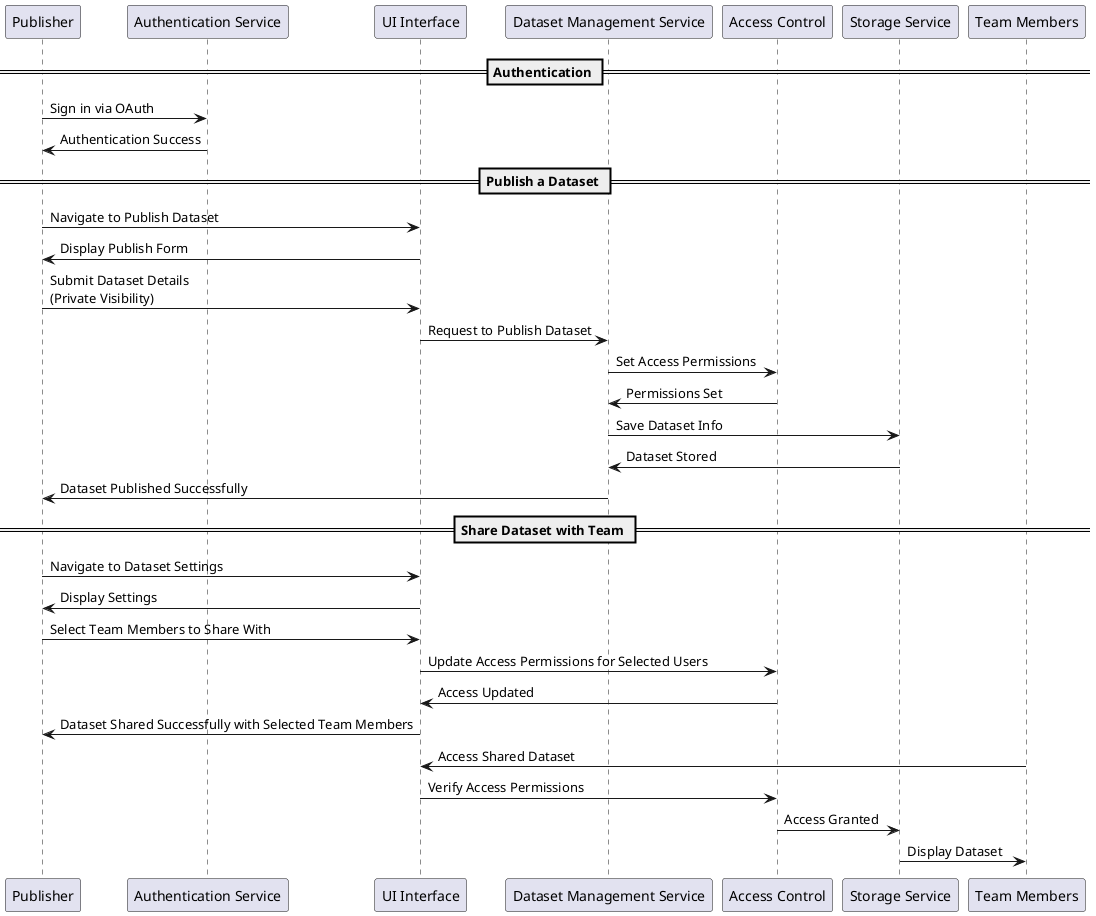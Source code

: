 @startuml
participant Publisher as pub
participant "Authentication Service" as auth
participant "UI Interface" as ui
participant "Dataset Management Service" as dms
participant "Access Control" as ac
participant "Storage Service" as store
participant "Team Members" as team

== Authentication ==
pub -> auth: Sign in via OAuth
auth -> pub: Authentication Success

== Publish a Dataset ==
pub -> ui: Navigate to Publish Dataset
ui -> pub: Display Publish Form

pub -> ui: Submit Dataset Details\n(Private Visibility)
ui -> dms: Request to Publish Dataset
dms -> ac: Set Access Permissions
ac -> dms: Permissions Set
dms -> store: Save Dataset Info
store -> dms: Dataset Stored
dms -> pub: Dataset Published Successfully

== Share Dataset with Team ==
pub -> ui: Navigate to Dataset Settings
ui -> pub: Display Settings
pub -> ui: Select Team Members to Share With
ui -> ac: Update Access Permissions for Selected Users
ac -> ui: Access Updated
ui -> pub: Dataset Shared Successfully with Selected Team Members

team -> ui: Access Shared Dataset
ui -> ac: Verify Access Permissions
ac -> store: Access Granted
store -> team: Display Dataset

@enduml